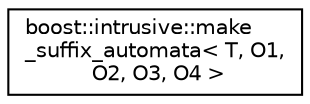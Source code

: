 digraph "Graphical Class Hierarchy"
{
  edge [fontname="Helvetica",fontsize="10",labelfontname="Helvetica",labelfontsize="10"];
  node [fontname="Helvetica",fontsize="10",shape=record];
  rankdir="LR";
  Node0 [label="boost::intrusive::make\l_suffix_automata\< T, O1,\l O2, O3, O4 \>",height=0.2,width=0.4,color="black", fillcolor="white", style="filled",URL="$structboost_1_1intrusive_1_1make__suffix__automata.html"];
}

